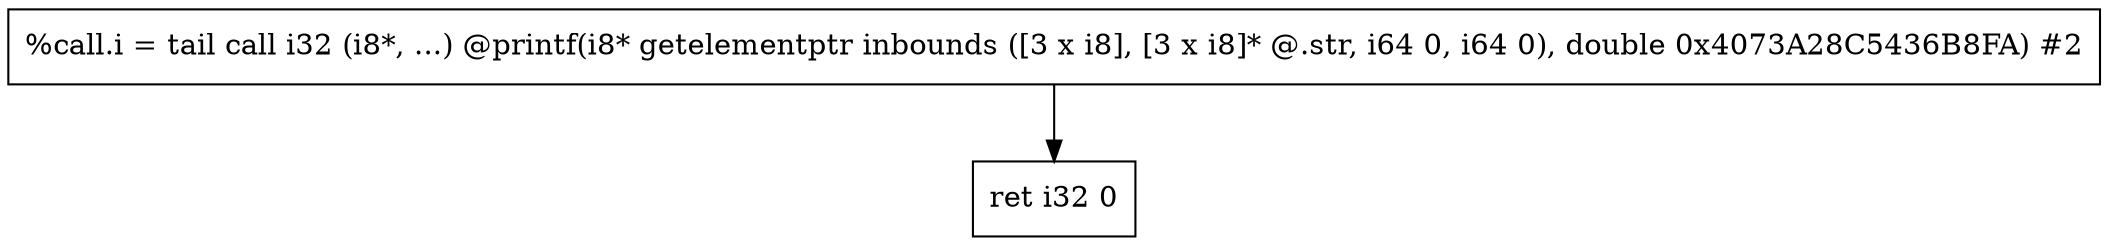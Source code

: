 digraph "CDFG for'main' function" {
	Node0x55a2db618868[shape=record, label="  %call.i = tail call i32 (i8*, ...) @printf(i8* getelementptr inbounds ([3 x i8], [3 x i8]* @.str, i64 0, i64 0), double 0x4073A28C5436B8FA) #2"]
	Node0x55a2db6187d8[shape=record, label="  ret i32 0"]
	Node0x55a2db618868 -> Node0x55a2db6187d8
edge [color=red]
}
